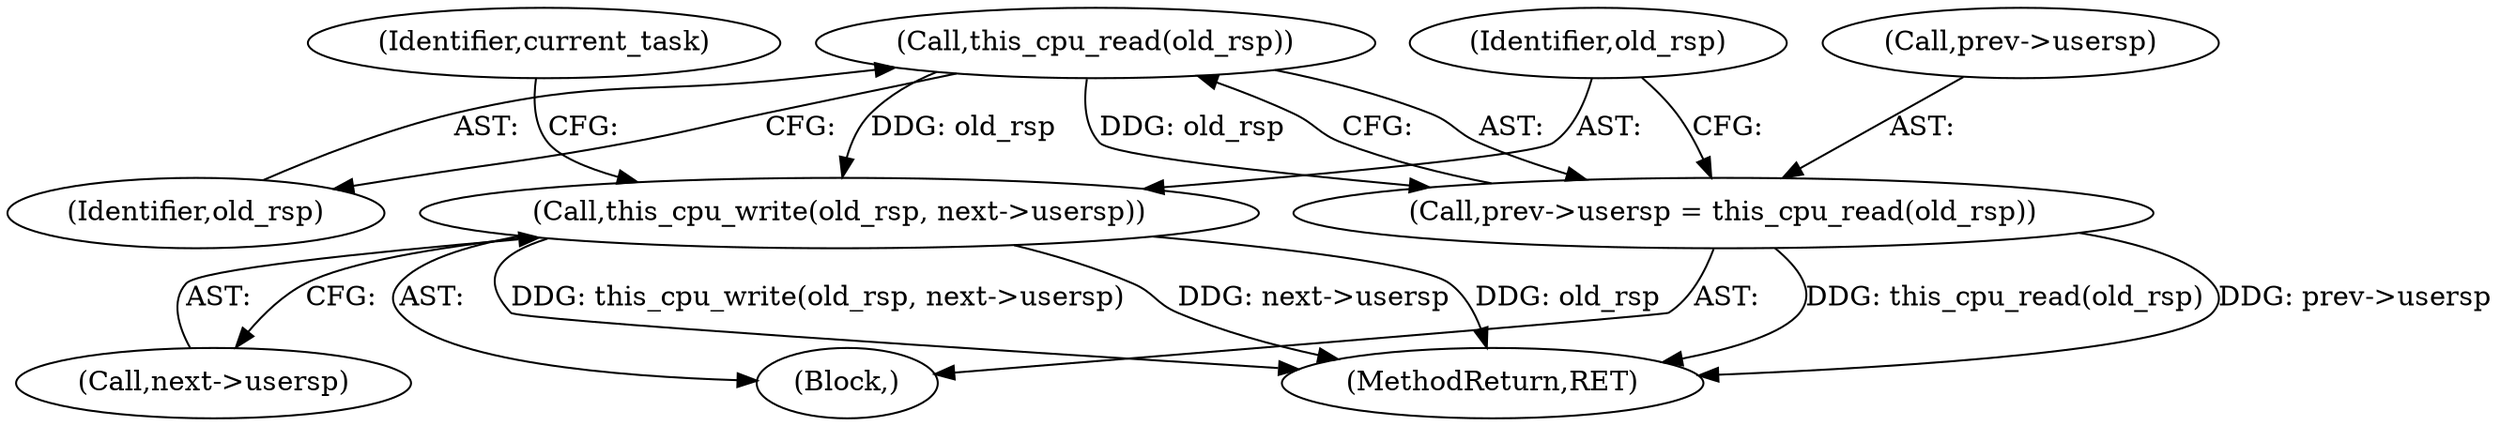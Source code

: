 digraph "0_linux_f647d7c155f069c1a068030255c300663516420e@API" {
"1000282" [label="(Call,this_cpu_read(old_rsp))"];
"1000278" [label="(Call,prev->usersp = this_cpu_read(old_rsp))"];
"1000284" [label="(Call,this_cpu_write(old_rsp, next->usersp))"];
"1000290" [label="(Identifier,current_task)"];
"1000336" [label="(MethodReturn,RET)"];
"1000278" [label="(Call,prev->usersp = this_cpu_read(old_rsp))"];
"1000283" [label="(Identifier,old_rsp)"];
"1000113" [label="(Block,)"];
"1000286" [label="(Call,next->usersp)"];
"1000279" [label="(Call,prev->usersp)"];
"1000284" [label="(Call,this_cpu_write(old_rsp, next->usersp))"];
"1000285" [label="(Identifier,old_rsp)"];
"1000282" [label="(Call,this_cpu_read(old_rsp))"];
"1000282" -> "1000278"  [label="AST: "];
"1000282" -> "1000283"  [label="CFG: "];
"1000283" -> "1000282"  [label="AST: "];
"1000278" -> "1000282"  [label="CFG: "];
"1000282" -> "1000278"  [label="DDG: old_rsp"];
"1000282" -> "1000284"  [label="DDG: old_rsp"];
"1000278" -> "1000113"  [label="AST: "];
"1000279" -> "1000278"  [label="AST: "];
"1000285" -> "1000278"  [label="CFG: "];
"1000278" -> "1000336"  [label="DDG: this_cpu_read(old_rsp)"];
"1000278" -> "1000336"  [label="DDG: prev->usersp"];
"1000284" -> "1000113"  [label="AST: "];
"1000284" -> "1000286"  [label="CFG: "];
"1000285" -> "1000284"  [label="AST: "];
"1000286" -> "1000284"  [label="AST: "];
"1000290" -> "1000284"  [label="CFG: "];
"1000284" -> "1000336"  [label="DDG: next->usersp"];
"1000284" -> "1000336"  [label="DDG: old_rsp"];
"1000284" -> "1000336"  [label="DDG: this_cpu_write(old_rsp, next->usersp)"];
}
